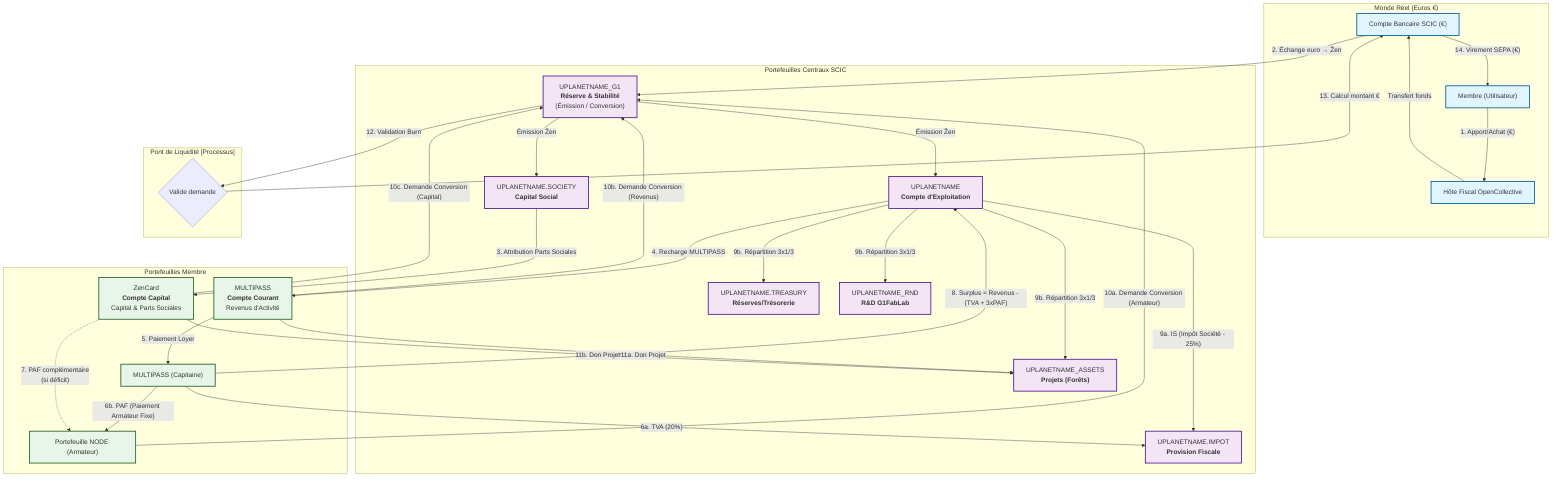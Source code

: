 graph TD
    subgraph "Monde Réel (Euros €)"
        A["Compte Bancaire SCIC (€)"]
        B["Hôte Fiscal OpenCollective"]
        C["Membre (Utilisateur)"]

        C -- "1. Apport/Achat (€)" --> B
        B -- "Transfert fonds" --> A
    end

    subgraph "Portefeuilles Centraux SCIC"
        G1["UPLANETNAME_G1<br><b>Réserve & Stabilité</b><br>(Émission / Conversion)"]
        SOC["UPLANETNAME.SOCIETY<br><b>Capital Social</b>"]
        OPE["UPLANETNAME<br><b>Compte d'Exploitation</b>"]
        IMP["UPLANETNAME.IMPOT<br><b>Provision Fiscale</b>"]
        TRE["UPLANETNAME.TREASURY<br><b>Réserves/Trésorerie</b>"]
        ASS["UPLANETNAME_ASSETS<br><b>Projets (Forêts)</b>"]
        RND["UPLANETNAME_RND<br><b>R&D G1FabLab</b>"]
        
        A -- "2. Échange euro → Ẑen" --> G1
        G1 -- "Émission Ẑen" --> SOC & OPE
    end

    subgraph "Portefeuilles Membre"
        MP["MULTIPASS<br><b>Compte Courant</b><br>Revenus d'Activité"]
        ZC["ZenCard<br><b>Compte Capital</b><br>Capital & Parts Sociales"]
        MP_Cap["MULTIPASS (Capitaine)"]
        NODE["Portefeuille NODE (Armateur)"]
    end

    %% FLUX DE CAPITALISATION
    SOC -- "3. Attribution Parts Sociales" --> ZC

    %% FLUX D'EXPLOITATION
    OPE -- "4. Recharge MULTIPASS" --> MP
    MP -- "5. Paiement Loyer" --> MP_Cap
    MP_Cap -- "6a. TVA (20%)" --> IMP
    MP_Cap -- "6b. PAF (Paiement Armateur Fixe)" --> NODE
    ZC -. "7. PAF complémentaire<br>(si déficit)" .-> NODE
    
    %% CRITIQUE 1: Clarification du surplus
    MP_Cap -- "8. Surplus = Revenus - (TVA + 3xPAF)" --> OPE
    
    OPE -- "9a. IS (Impôt Société - 25%)" --> IMP
    OPE -- "9b. Répartition 3x1/3" --> TRE & ASS & RND

    %% CRITIQUE 2: Armateur utilise aussi le pont de liquidité
    NODE -- "10a. Demande Conversion (Armateur)" --> G1

    %% FLUX DE CONVERSION ET DE DON
    MP -- "10b. Demande Conversion (Revenus)" --> G1
    ZC -- "10c. Demande Conversion (Capital)" --> G1
    MP -- "11a. Don Projet" --> ASS
    ZC -- "11b. Don Projet" --> ASS

    %% CRITIQUE 4: Processus de conversion détaillé
    subgraph "Pont de Liquidité [Processus]"
        G1 -- "12. Validation Burn" --> VAL{"Valide demande"}
        VAL -- "13. Calcul montant €" --> A
        A -- "14. Virement SEPA (€)" --> C
    end

    %% Styling
    classDef real fill:#e1f5fe,stroke:#01579b,stroke-width:2px
    classDef central fill:#f3e5f5,stroke:#4a148c,stroke-width:2px
    classDef member fill:#e8f5e9,stroke:#1b5e20,stroke-width:2px
    classDef process fill:#fff3e0,stroke:#e65100,stroke-width:2px
    classDef flowbox fill:#fff,stroke:#ccc,stroke-width:1px,stroke-dasharray: 5 5

    class A,B,C real
    class G1,SOC,OPE,IMP,TRE,ASS,RND central
    class MP,ZC,MP_Cap,NODE member
    class Flux_Capitalisation,Flux_Exploitation,Flux_Conversion_Don flowbox
    class Pont_de_Liquidité process